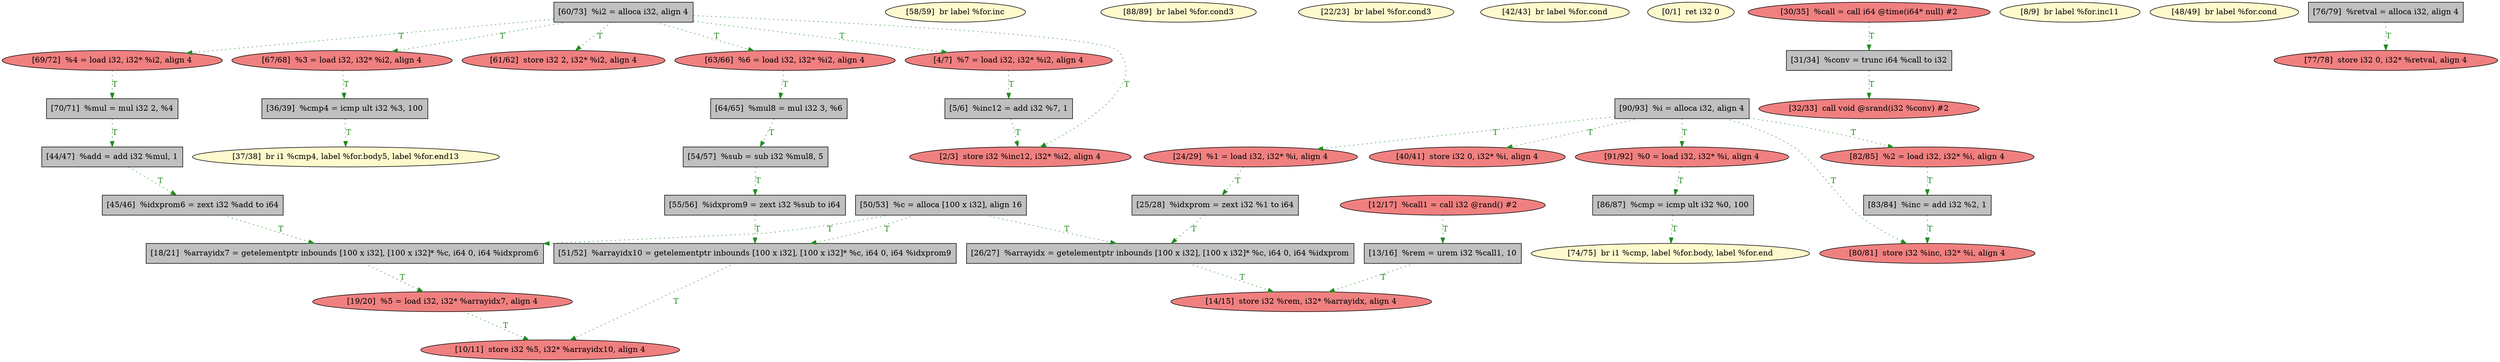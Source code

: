 
digraph G {


node92 [fillcolor=lightcoral,label="[19/20]  %5 = load i32, i32* %arrayidx7, align 4",shape=ellipse,style=filled ]
node89 [fillcolor=lightcoral,label="[91/92]  %0 = load i32, i32* %i, align 4",shape=ellipse,style=filled ]
node93 [fillcolor=lightcoral,label="[63/66]  %6 = load i32, i32* %i2, align 4",shape=ellipse,style=filled ]
node88 [fillcolor=grey,label="[64/65]  %mul8 = mul i32 3, %6",shape=rectangle,style=filled ]
node87 [fillcolor=lightcoral,label="[67/68]  %3 = load i32, i32* %i2, align 4",shape=ellipse,style=filled ]
node84 [fillcolor=grey,label="[86/87]  %cmp = icmp ult i32 %0, 100",shape=rectangle,style=filled ]
node83 [fillcolor=lightcoral,label="[61/62]  store i32 2, i32* %i2, align 4",shape=ellipse,style=filled ]
node60 [fillcolor=grey,label="[44/47]  %add = add i32 %mul, 1",shape=rectangle,style=filled ]
node58 [fillcolor=lightcoral,label="[40/41]  store i32 0, i32* %i, align 4",shape=ellipse,style=filled ]
node55 [fillcolor=lightcoral,label="[24/29]  %1 = load i32, i32* %i, align 4",shape=ellipse,style=filled ]
node66 [fillcolor=lemonchiffon,label="[58/59]  br label %for.inc",shape=ellipse,style=filled ]
node85 [fillcolor=lemonchiffon,label="[88/89]  br label %for.cond3",shape=ellipse,style=filled ]
node54 [fillcolor=lemonchiffon,label="[22/23]  br label %for.cond3",shape=ellipse,style=filled ]
node59 [fillcolor=lemonchiffon,label="[42/43]  br label %for.cond",shape=ellipse,style=filled ]
node53 [fillcolor=grey,label="[18/21]  %arrayidx7 = getelementptr inbounds [100 x i32], [100 x i32]* %c, i64 0, i64 %idxprom6",shape=rectangle,style=filled ]
node77 [fillcolor=lightcoral,label="[14/15]  store i32 %rem, i32* %arrayidx, align 4",shape=ellipse,style=filled ]
node47 [fillcolor=lemonchiffon,label="[0/1]  ret i32 0",shape=ellipse,style=filled ]
node62 [fillcolor=grey,label="[25/28]  %idxprom = zext i32 %1 to i64",shape=rectangle,style=filled ]
node68 [fillcolor=lemonchiffon,label="[74/75]  br i1 %cmp, label %for.body, label %for.end",shape=ellipse,style=filled ]
node52 [fillcolor=lightcoral,label="[12/17]  %call1 = call i32 @rand() #2",shape=ellipse,style=filled ]
node61 [fillcolor=lightcoral,label="[32/33]  call void @srand(i32 %conv) #2",shape=ellipse,style=filled ]
node79 [fillcolor=grey,label="[51/52]  %arrayidx10 = getelementptr inbounds [100 x i32], [100 x i32]* %c, i64 0, i64 %idxprom9",shape=rectangle,style=filled ]
node80 [fillcolor=lightcoral,label="[80/81]  store i32 %inc, i32* %i, align 4",shape=ellipse,style=filled ]
node67 [fillcolor=grey,label="[60/73]  %i2 = alloca i32, align 4",shape=rectangle,style=filled ]
node49 [fillcolor=lightcoral,label="[4/7]  %7 = load i32, i32* %i2, align 4",shape=ellipse,style=filled ]
node90 [fillcolor=lightcoral,label="[69/72]  %4 = load i32, i32* %i2, align 4",shape=ellipse,style=filled ]
node86 [fillcolor=grey,label="[90/93]  %i = alloca i32, align 4",shape=rectangle,style=filled ]
node75 [fillcolor=grey,label="[13/16]  %rem = urem i32 %call1, 10",shape=rectangle,style=filled ]
node57 [fillcolor=grey,label="[36/39]  %cmp4 = icmp ult i32 %3, 100",shape=rectangle,style=filled ]
node50 [fillcolor=lemonchiffon,label="[8/9]  br label %for.inc11",shape=ellipse,style=filled ]
node91 [fillcolor=lemonchiffon,label="[37/38]  br i1 %cmp4, label %for.body5, label %for.end13",shape=ellipse,style=filled ]
node51 [fillcolor=lightcoral,label="[10/11]  store i32 %5, i32* %arrayidx10, align 4",shape=ellipse,style=filled ]
node63 [fillcolor=lemonchiffon,label="[48/49]  br label %for.cond",shape=ellipse,style=filled ]
node72 [fillcolor=grey,label="[55/56]  %idxprom9 = zext i32 %sub to i64",shape=rectangle,style=filled ]
node73 [fillcolor=grey,label="[45/46]  %idxprom6 = zext i32 %add to i64",shape=rectangle,style=filled ]
node64 [fillcolor=grey,label="[50/53]  %c = alloca [100 x i32], align 16",shape=rectangle,style=filled ]
node65 [fillcolor=grey,label="[54/57]  %sub = sub i32 %mul8, 5",shape=rectangle,style=filled ]
node48 [fillcolor=lightcoral,label="[2/3]  store i32 %inc12, i32* %i2, align 4",shape=ellipse,style=filled ]
node70 [fillcolor=lightcoral,label="[77/78]  store i32 0, i32* %retval, align 4",shape=ellipse,style=filled ]
node82 [fillcolor=grey,label="[83/84]  %inc = add i32 %2, 1",shape=rectangle,style=filled ]
node71 [fillcolor=grey,label="[70/71]  %mul = mul i32 2, %4",shape=rectangle,style=filled ]
node74 [fillcolor=grey,label="[31/34]  %conv = trunc i64 %call to i32",shape=rectangle,style=filled ]
node56 [fillcolor=lightcoral,label="[30/35]  %call = call i64 @time(i64* null) #2",shape=ellipse,style=filled ]
node76 [fillcolor=grey,label="[26/27]  %arrayidx = getelementptr inbounds [100 x i32], [100 x i32]* %c, i64 0, i64 %idxprom",shape=rectangle,style=filled ]
node78 [fillcolor=grey,label="[5/6]  %inc12 = add i32 %7, 1",shape=rectangle,style=filled ]
node69 [fillcolor=grey,label="[76/79]  %retval = alloca i32, align 4",shape=rectangle,style=filled ]
node81 [fillcolor=lightcoral,label="[82/85]  %2 = load i32, i32* %i, align 4",shape=ellipse,style=filled ]

node73->node53 [style=dotted,color=forestgreen,label="T",fontcolor=forestgreen ]
node67->node90 [style=dotted,color=forestgreen,label="T",fontcolor=forestgreen ]
node71->node60 [style=dotted,color=forestgreen,label="T",fontcolor=forestgreen ]
node55->node62 [style=dotted,color=forestgreen,label="T",fontcolor=forestgreen ]
node67->node87 [style=dotted,color=forestgreen,label="T",fontcolor=forestgreen ]
node74->node61 [style=dotted,color=forestgreen,label="T",fontcolor=forestgreen ]
node53->node92 [style=dotted,color=forestgreen,label="T",fontcolor=forestgreen ]
node52->node75 [style=dotted,color=forestgreen,label="T",fontcolor=forestgreen ]
node86->node89 [style=dotted,color=forestgreen,label="T",fontcolor=forestgreen ]
node87->node57 [style=dotted,color=forestgreen,label="T",fontcolor=forestgreen ]
node56->node74 [style=dotted,color=forestgreen,label="T",fontcolor=forestgreen ]
node67->node48 [style=dotted,color=forestgreen,label="T",fontcolor=forestgreen ]
node86->node55 [style=dotted,color=forestgreen,label="T",fontcolor=forestgreen ]
node67->node83 [style=dotted,color=forestgreen,label="T",fontcolor=forestgreen ]
node86->node81 [style=dotted,color=forestgreen,label="T",fontcolor=forestgreen ]
node72->node79 [style=dotted,color=forestgreen,label="T",fontcolor=forestgreen ]
node90->node71 [style=dotted,color=forestgreen,label="T",fontcolor=forestgreen ]
node88->node65 [style=dotted,color=forestgreen,label="T",fontcolor=forestgreen ]
node92->node51 [style=dotted,color=forestgreen,label="T",fontcolor=forestgreen ]
node57->node91 [style=dotted,color=forestgreen,label="T",fontcolor=forestgreen ]
node82->node80 [style=dotted,color=forestgreen,label="T",fontcolor=forestgreen ]
node62->node76 [style=dotted,color=forestgreen,label="T",fontcolor=forestgreen ]
node69->node70 [style=dotted,color=forestgreen,label="T",fontcolor=forestgreen ]
node86->node80 [style=dotted,color=forestgreen,label="T",fontcolor=forestgreen ]
node60->node73 [style=dotted,color=forestgreen,label="T",fontcolor=forestgreen ]
node64->node79 [style=dotted,color=forestgreen,label="T",fontcolor=forestgreen ]
node64->node53 [style=dotted,color=forestgreen,label="T",fontcolor=forestgreen ]
node65->node72 [style=dotted,color=forestgreen,label="T",fontcolor=forestgreen ]
node78->node48 [style=dotted,color=forestgreen,label="T",fontcolor=forestgreen ]
node64->node76 [style=dotted,color=forestgreen,label="T",fontcolor=forestgreen ]
node79->node51 [style=dotted,color=forestgreen,label="T",fontcolor=forestgreen ]
node49->node78 [style=dotted,color=forestgreen,label="T",fontcolor=forestgreen ]
node93->node88 [style=dotted,color=forestgreen,label="T",fontcolor=forestgreen ]
node89->node84 [style=dotted,color=forestgreen,label="T",fontcolor=forestgreen ]
node67->node49 [style=dotted,color=forestgreen,label="T",fontcolor=forestgreen ]
node75->node77 [style=dotted,color=forestgreen,label="T",fontcolor=forestgreen ]
node76->node77 [style=dotted,color=forestgreen,label="T",fontcolor=forestgreen ]
node84->node68 [style=dotted,color=forestgreen,label="T",fontcolor=forestgreen ]
node67->node93 [style=dotted,color=forestgreen,label="T",fontcolor=forestgreen ]
node81->node82 [style=dotted,color=forestgreen,label="T",fontcolor=forestgreen ]
node86->node58 [style=dotted,color=forestgreen,label="T",fontcolor=forestgreen ]


}
